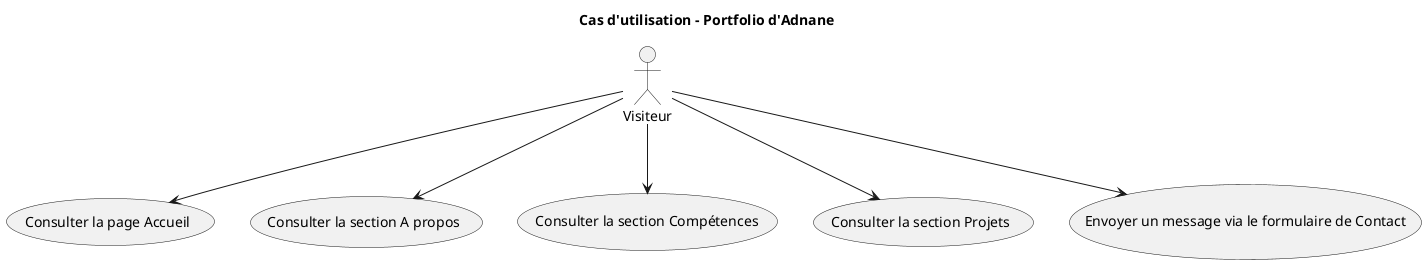 @startuml
title Cas d'utilisation - Portfolio d'Adnane
' Portfolio web développé avec Laravel pour présenter les compétences et projets d'Adnane

actor Visiteur

' Cas d'utilisation principaux
Visiteur --> (Consulter la page Accueil)
Visiteur --> (Consulter la section A propos)
Visiteur --> (Consulter la section Compétences)
Visiteur --> (Consulter la section Projets)
Visiteur --> (Envoyer un message via le formulaire de Contact)

@enduml

